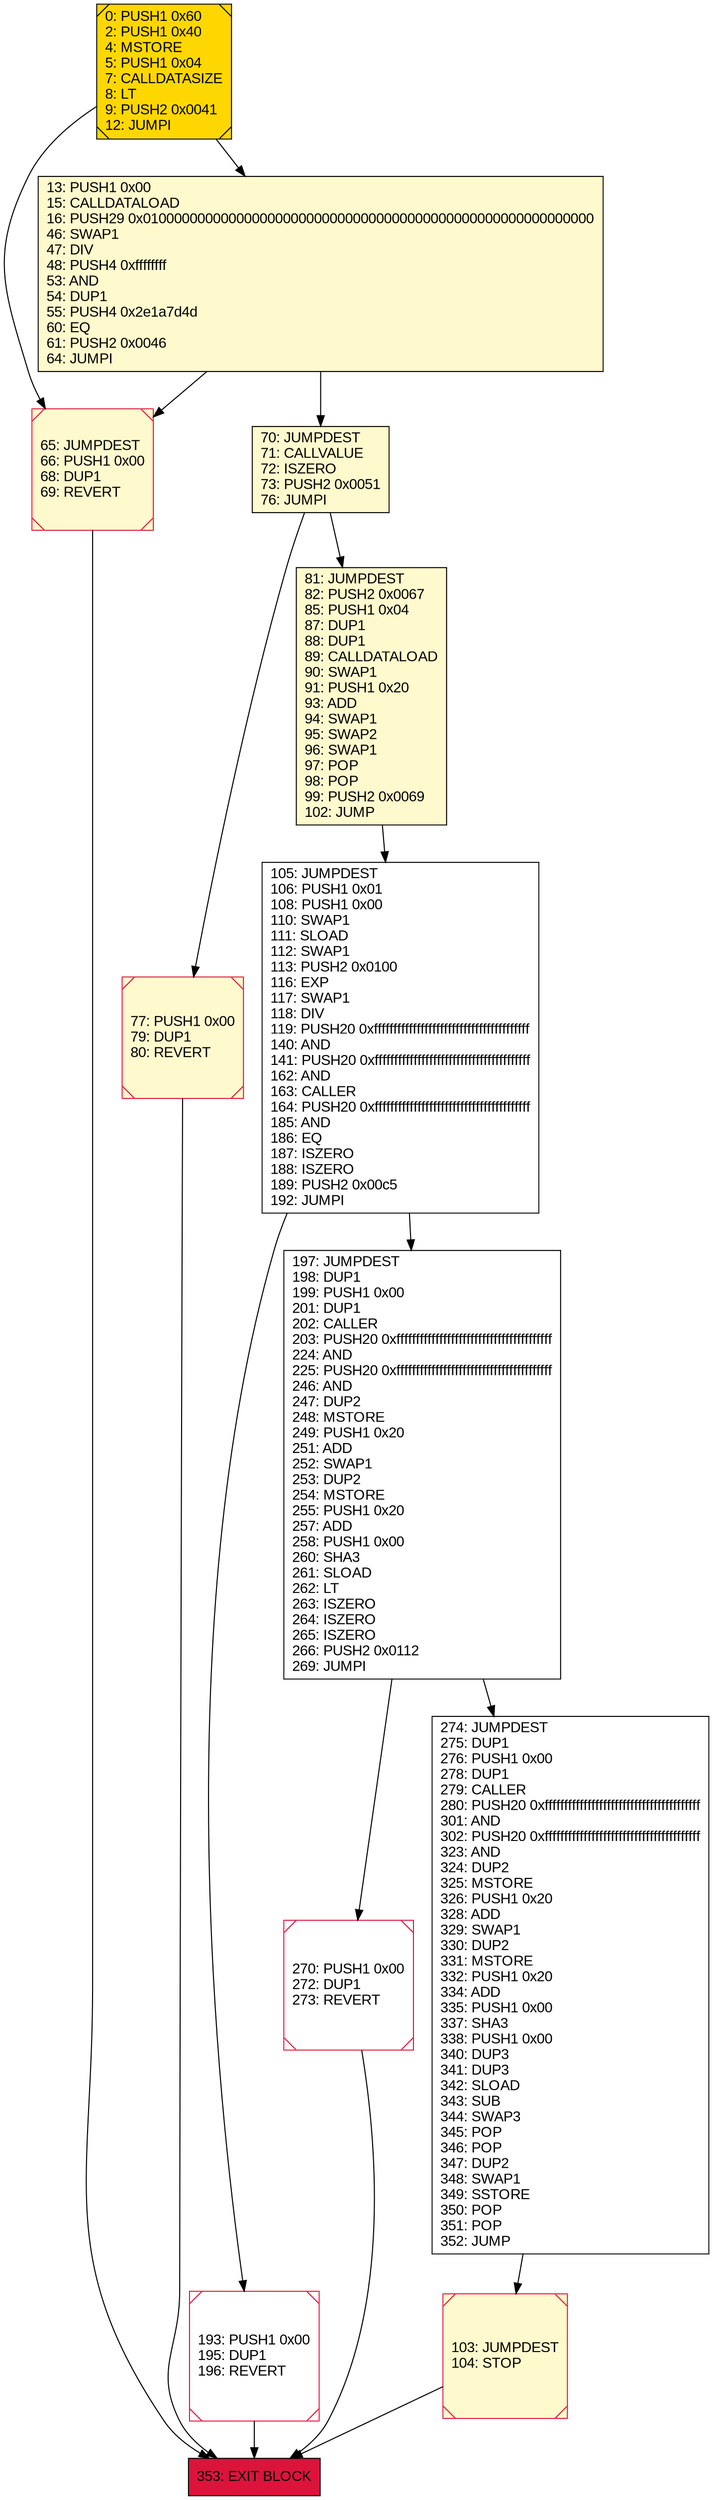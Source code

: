 digraph G {
bgcolor=transparent rankdir=UD;
node [shape=box style=filled color=black fillcolor=white fontname=arial fontcolor=black];
193 [label="193: PUSH1 0x00\l195: DUP1\l196: REVERT\l" shape=Msquare color=crimson ];
353 [label="353: EXIT BLOCK\l" fillcolor=crimson ];
65 [label="65: JUMPDEST\l66: PUSH1 0x00\l68: DUP1\l69: REVERT\l" fillcolor=lemonchiffon shape=Msquare color=crimson ];
77 [label="77: PUSH1 0x00\l79: DUP1\l80: REVERT\l" fillcolor=lemonchiffon shape=Msquare color=crimson ];
270 [label="270: PUSH1 0x00\l272: DUP1\l273: REVERT\l" shape=Msquare color=crimson ];
13 [label="13: PUSH1 0x00\l15: CALLDATALOAD\l16: PUSH29 0x0100000000000000000000000000000000000000000000000000000000\l46: SWAP1\l47: DIV\l48: PUSH4 0xffffffff\l53: AND\l54: DUP1\l55: PUSH4 0x2e1a7d4d\l60: EQ\l61: PUSH2 0x0046\l64: JUMPI\l" fillcolor=lemonchiffon ];
81 [label="81: JUMPDEST\l82: PUSH2 0x0067\l85: PUSH1 0x04\l87: DUP1\l88: DUP1\l89: CALLDATALOAD\l90: SWAP1\l91: PUSH1 0x20\l93: ADD\l94: SWAP1\l95: SWAP2\l96: SWAP1\l97: POP\l98: POP\l99: PUSH2 0x0069\l102: JUMP\l" fillcolor=lemonchiffon ];
103 [label="103: JUMPDEST\l104: STOP\l" fillcolor=lemonchiffon shape=Msquare color=crimson ];
0 [label="0: PUSH1 0x60\l2: PUSH1 0x40\l4: MSTORE\l5: PUSH1 0x04\l7: CALLDATASIZE\l8: LT\l9: PUSH2 0x0041\l12: JUMPI\l" fillcolor=lemonchiffon shape=Msquare fillcolor=gold ];
70 [label="70: JUMPDEST\l71: CALLVALUE\l72: ISZERO\l73: PUSH2 0x0051\l76: JUMPI\l" fillcolor=lemonchiffon ];
197 [label="197: JUMPDEST\l198: DUP1\l199: PUSH1 0x00\l201: DUP1\l202: CALLER\l203: PUSH20 0xffffffffffffffffffffffffffffffffffffffff\l224: AND\l225: PUSH20 0xffffffffffffffffffffffffffffffffffffffff\l246: AND\l247: DUP2\l248: MSTORE\l249: PUSH1 0x20\l251: ADD\l252: SWAP1\l253: DUP2\l254: MSTORE\l255: PUSH1 0x20\l257: ADD\l258: PUSH1 0x00\l260: SHA3\l261: SLOAD\l262: LT\l263: ISZERO\l264: ISZERO\l265: ISZERO\l266: PUSH2 0x0112\l269: JUMPI\l" ];
274 [label="274: JUMPDEST\l275: DUP1\l276: PUSH1 0x00\l278: DUP1\l279: CALLER\l280: PUSH20 0xffffffffffffffffffffffffffffffffffffffff\l301: AND\l302: PUSH20 0xffffffffffffffffffffffffffffffffffffffff\l323: AND\l324: DUP2\l325: MSTORE\l326: PUSH1 0x20\l328: ADD\l329: SWAP1\l330: DUP2\l331: MSTORE\l332: PUSH1 0x20\l334: ADD\l335: PUSH1 0x00\l337: SHA3\l338: PUSH1 0x00\l340: DUP3\l341: DUP3\l342: SLOAD\l343: SUB\l344: SWAP3\l345: POP\l346: POP\l347: DUP2\l348: SWAP1\l349: SSTORE\l350: POP\l351: POP\l352: JUMP\l" ];
105 [label="105: JUMPDEST\l106: PUSH1 0x01\l108: PUSH1 0x00\l110: SWAP1\l111: SLOAD\l112: SWAP1\l113: PUSH2 0x0100\l116: EXP\l117: SWAP1\l118: DIV\l119: PUSH20 0xffffffffffffffffffffffffffffffffffffffff\l140: AND\l141: PUSH20 0xffffffffffffffffffffffffffffffffffffffff\l162: AND\l163: CALLER\l164: PUSH20 0xffffffffffffffffffffffffffffffffffffffff\l185: AND\l186: EQ\l187: ISZERO\l188: ISZERO\l189: PUSH2 0x00c5\l192: JUMPI\l" ];
193 -> 353;
197 -> 274;
70 -> 81;
0 -> 13;
65 -> 353;
105 -> 197;
13 -> 70;
274 -> 103;
77 -> 353;
270 -> 353;
81 -> 105;
0 -> 65;
103 -> 353;
13 -> 65;
197 -> 270;
70 -> 77;
105 -> 193;
}